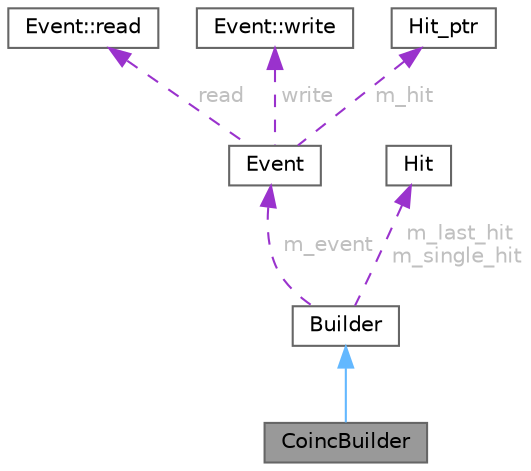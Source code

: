 digraph "CoincBuilder"
{
 // LATEX_PDF_SIZE
  bgcolor="transparent";
  edge [fontname=Helvetica,fontsize=10,labelfontname=Helvetica,labelfontsize=10];
  node [fontname=Helvetica,fontsize=10,shape=box,height=0.2,width=0.4];
  Node1 [id="Node000001",label="CoincBuilder",height=0.2,width=0.4,color="gray40", fillcolor="grey60", style="filled", fontcolor="black",tooltip=" "];
  Node2 -> Node1 [id="edge1_Node000001_Node000002",dir="back",color="steelblue1",style="solid",tooltip=" "];
  Node2 [id="Node000002",label="Builder",height=0.2,width=0.4,color="gray40", fillcolor="white", style="filled",URL="$class_builder.html",tooltip="Base class of event builders (pure virtual class)"];
  Node3 -> Node2 [id="edge2_Node000002_Node000003",dir="back",color="darkorchid3",style="dashed",tooltip=" ",label=" m_event",fontcolor="grey" ];
  Node3 [id="Node000003",label="Event",height=0.2,width=0.4,color="gray40", fillcolor="white", style="filled",URL="$class_event.html",tooltip=" "];
  Node4 -> Node3 [id="edge3_Node000003_Node000004",dir="back",color="darkorchid3",style="dashed",tooltip=" ",label=" read",fontcolor="grey" ];
  Node4 [id="Node000004",label="Event::read",height=0.2,width=0.4,color="gray40", fillcolor="white", style="filled",URL="$class_event.html#struct_event_1_1read",tooltip=" "];
  Node5 -> Node3 [id="edge4_Node000003_Node000005",dir="back",color="darkorchid3",style="dashed",tooltip=" ",label=" write",fontcolor="grey" ];
  Node5 [id="Node000005",label="Event::write",height=0.2,width=0.4,color="gray40", fillcolor="white", style="filled",URL="$class_event.html#struct_event_1_1write",tooltip=" "];
  Node6 -> Node3 [id="edge5_Node000003_Node000006",dir="back",color="darkorchid3",style="dashed",tooltip=" ",label=" m_hit",fontcolor="grey" ];
  Node6 [id="Node000006",label="Hit_ptr",height=0.2,width=0.4,color="gray40", fillcolor="white", style="filled",URL="$class_hit__ptr.html",tooltip=" "];
  Node7 -> Node2 [id="edge6_Node000002_Node000007",dir="back",color="darkorchid3",style="dashed",tooltip=" ",label=" m_last_hit\nm_single_hit",fontcolor="grey" ];
  Node7 [id="Node000007",label="Hit",height=0.2,width=0.4,color="gray40", fillcolor="white", style="filled",URL="$class_hit.html",tooltip=" "];
}

